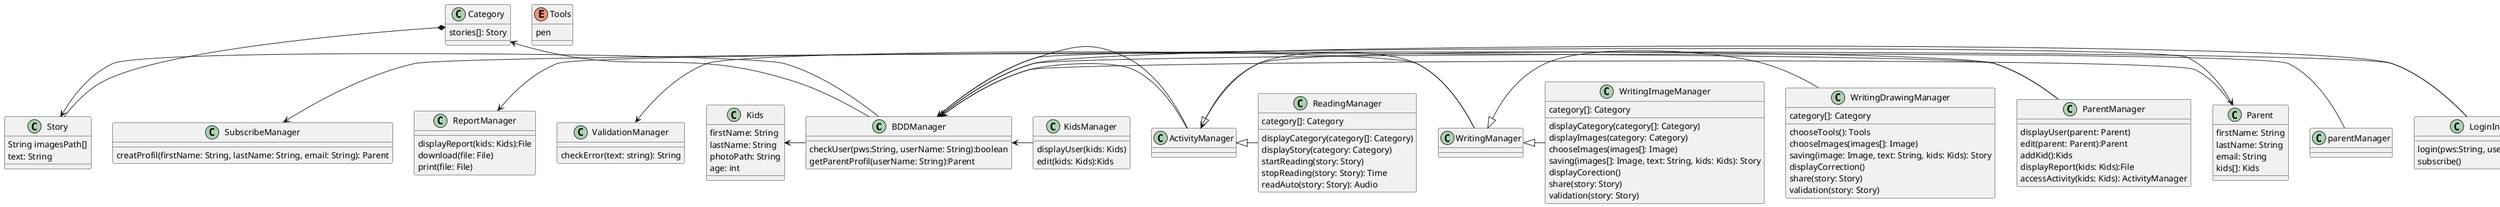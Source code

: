 @startuml

BDDManager <- LoginInterface

class LoginInterface {
 login(pws:String, userName: String)
 subscribe()
}
BDDManager <- parentManager

class BDDManager {

 checkUser(pws:String, userName: String):boolean
 getParentProfil(userName: String):Parent
}
BDDManager <- Parent

class ParentManager {

 displayUser(parent: Parent)
 edit(parent: Parent):Parent
 addKid():Kids
 displayReport(kids: Kids):File
 accessActivity(kids: Kids): ActivityManager
}
ActivityManager <- ParentManager

BDDManager <- KidsManager

class KidsManager {

 displayUser(kids: Kids)
 edit(kids: Kids):Kids
}
BDDManager <- ActivityManager

class Parent {
  firstName: String
  lastName: String
  email: String
  kids[]: Kids

 }
 BDDManager <- ActivityManager

class  Kids {
   firstName: String
   lastName: String
   photoPath: String
   age: int
  }
  ReportManager <- ParentManager

class SubscribeManager {

  creatProfil(firstName: String, lastName: String, email: String): Parent
}

class ReportManager {

  displayReport(kids: Kids):File
  download(file: File)
  print(file: File)
}

class ReadingManager {

  category[]: Category
  displayCategory(category[]: Category)
  displayStory(category: Category)
  startReading(story: Story)
  stopReading(story: Story): Time
  readAuto(story: Story): Audio
}

class ActivityManager {

}

class WritingManager {

}
class WritingImageManager {
  category[]: Category
  displayCategory(category[]: Category)
  displayImages(category: Category)
  chooseImages(images[]: Image)
  saving(images[]: Image, text: String, kids: Kids): Story
  displayCorection()
  share(story: Story)
  validation(story: Story)
}
class WritingDrawingManager {
  category[]: Category
  chooseTools(): Tools
  chooseImages(images[]: Image)
  saving(image: Image, text: String, kids: Kids): Story
  displayCorrection()
  share(story: Story)
  validation(story: Story)
}
enum Tools {
pen
}
class ValidationManager {

  checkError(text: string): String
}
class Story {

  String imagesPath[]
  text: String
}
class Category {
  stories[]: Story
}

SubscribeManager <- LoginInterface
    ActivityManager <|- WritingManager
    ActivityManager <|- ReadingManager
    WritingManager <|- WritingDrawingManager
    WritingManager <|- WritingImageManager
    ValidationManager <- WritingManager
    Category *-- Story
    Story <- BDDManager
    Category <- BDDManager
    Parent<- BDDManager
    Kids <- BDDManager
@enduml
